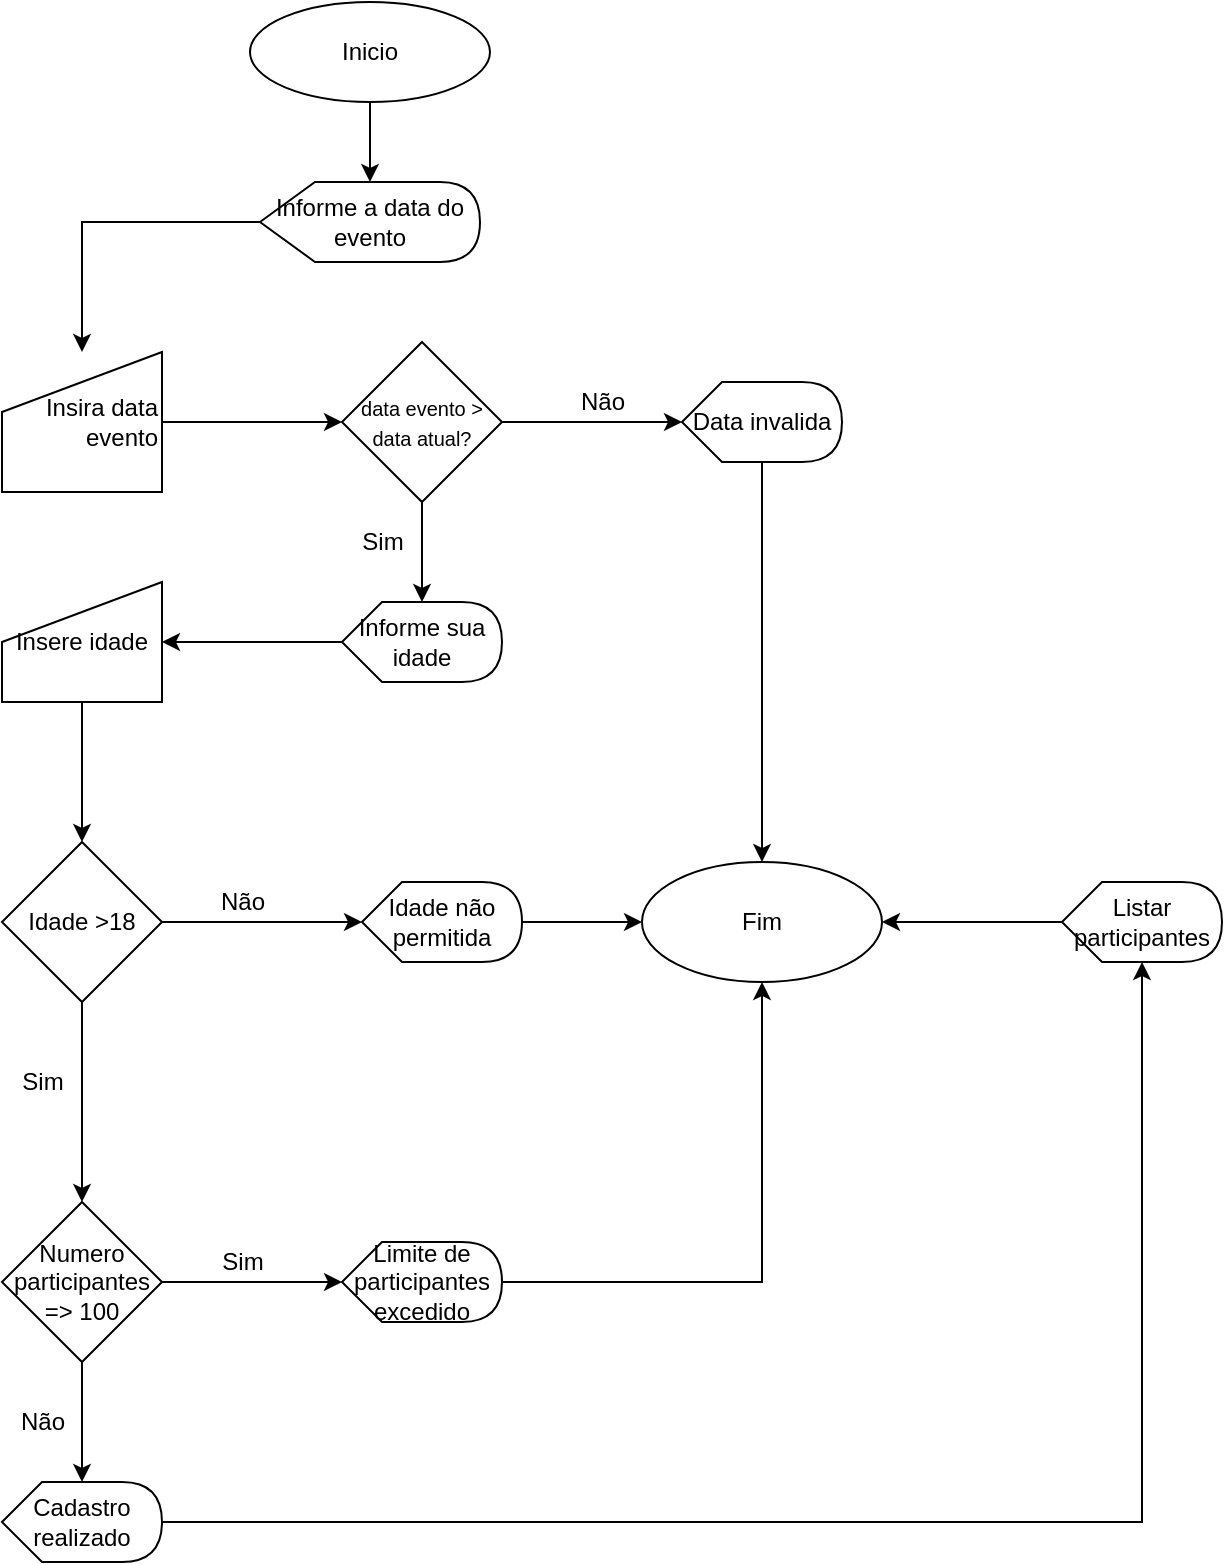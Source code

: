 <mxfile version="15.1.4" type="github">
  <diagram name="Page-1" id="9f46799a-70d6-7492-0946-bef42562c5a5">
    <mxGraphModel dx="828" dy="452" grid="1" gridSize="10" guides="1" tooltips="1" connect="1" arrows="1" fold="1" page="1" pageScale="1" pageWidth="1100" pageHeight="850" background="none" math="0" shadow="0">
      <root>
        <mxCell id="0" />
        <mxCell id="1" parent="0" />
        <mxCell id="lGMY2SIQka-8R2fZuXJN-4" value="" style="edgeStyle=orthogonalEdgeStyle;rounded=0;orthogonalLoop=1;jettySize=auto;html=1;" edge="1" parent="1" source="JDeKZ6o-c1EQQPIwSbDQ-1" target="lGMY2SIQka-8R2fZuXJN-3">
          <mxGeometry relative="1" as="geometry" />
        </mxCell>
        <mxCell id="JDeKZ6o-c1EQQPIwSbDQ-1" value="Inicio" style="ellipse;whiteSpace=wrap;html=1;" parent="1" vertex="1">
          <mxGeometry x="264" y="10" width="120" height="50" as="geometry" />
        </mxCell>
        <mxCell id="lGMY2SIQka-8R2fZuXJN-7" value="" style="edgeStyle=orthogonalEdgeStyle;rounded=0;orthogonalLoop=1;jettySize=auto;html=1;" edge="1" parent="1" source="lGMY2SIQka-8R2fZuXJN-3" target="lGMY2SIQka-8R2fZuXJN-5">
          <mxGeometry relative="1" as="geometry" />
        </mxCell>
        <mxCell id="lGMY2SIQka-8R2fZuXJN-3" value="Informe a data do evento" style="shape=display;whiteSpace=wrap;html=1;" vertex="1" parent="1">
          <mxGeometry x="269" y="100" width="110" height="40" as="geometry" />
        </mxCell>
        <mxCell id="lGMY2SIQka-8R2fZuXJN-10" value="" style="edgeStyle=orthogonalEdgeStyle;rounded=0;orthogonalLoop=1;jettySize=auto;html=1;" edge="1" parent="1" source="lGMY2SIQka-8R2fZuXJN-5" target="lGMY2SIQka-8R2fZuXJN-9">
          <mxGeometry relative="1" as="geometry" />
        </mxCell>
        <mxCell id="lGMY2SIQka-8R2fZuXJN-5" value="&lt;div&gt;&lt;span&gt;Insira data evento&lt;/span&gt;&lt;/div&gt;" style="shape=manualInput;whiteSpace=wrap;html=1;align=right;" vertex="1" parent="1">
          <mxGeometry x="140" y="185" width="80" height="70" as="geometry" />
        </mxCell>
        <mxCell id="lGMY2SIQka-8R2fZuXJN-12" value="" style="edgeStyle=orthogonalEdgeStyle;rounded=0;orthogonalLoop=1;jettySize=auto;html=1;" edge="1" parent="1" source="lGMY2SIQka-8R2fZuXJN-9" target="lGMY2SIQka-8R2fZuXJN-11">
          <mxGeometry relative="1" as="geometry" />
        </mxCell>
        <mxCell id="lGMY2SIQka-8R2fZuXJN-15" value="" style="edgeStyle=orthogonalEdgeStyle;rounded=0;orthogonalLoop=1;jettySize=auto;html=1;" edge="1" parent="1" source="lGMY2SIQka-8R2fZuXJN-9" target="lGMY2SIQka-8R2fZuXJN-14">
          <mxGeometry relative="1" as="geometry" />
        </mxCell>
        <mxCell id="lGMY2SIQka-8R2fZuXJN-9" value="&lt;font style=&quot;font-size: 10px&quot;&gt;data evento &amp;gt; data atual?&lt;/font&gt;" style="rhombus;whiteSpace=wrap;html=1;align=center;" vertex="1" parent="1">
          <mxGeometry x="310" y="180" width="80" height="80" as="geometry" />
        </mxCell>
        <mxCell id="lGMY2SIQka-8R2fZuXJN-36" value="" style="edgeStyle=orthogonalEdgeStyle;rounded=0;orthogonalLoop=1;jettySize=auto;html=1;" edge="1" parent="1" source="lGMY2SIQka-8R2fZuXJN-11" target="lGMY2SIQka-8R2fZuXJN-28">
          <mxGeometry relative="1" as="geometry" />
        </mxCell>
        <mxCell id="lGMY2SIQka-8R2fZuXJN-11" value="Data invalida" style="shape=display;whiteSpace=wrap;html=1;" vertex="1" parent="1">
          <mxGeometry x="480" y="200" width="80" height="40" as="geometry" />
        </mxCell>
        <mxCell id="lGMY2SIQka-8R2fZuXJN-18" value="" style="edgeStyle=orthogonalEdgeStyle;rounded=0;orthogonalLoop=1;jettySize=auto;html=1;" edge="1" parent="1" source="lGMY2SIQka-8R2fZuXJN-13" target="lGMY2SIQka-8R2fZuXJN-17">
          <mxGeometry relative="1" as="geometry" />
        </mxCell>
        <mxCell id="lGMY2SIQka-8R2fZuXJN-13" value="Insere idade" style="shape=manualInput;whiteSpace=wrap;html=1;" vertex="1" parent="1">
          <mxGeometry x="140" y="300" width="80" height="60" as="geometry" />
        </mxCell>
        <mxCell id="lGMY2SIQka-8R2fZuXJN-16" value="" style="edgeStyle=orthogonalEdgeStyle;rounded=0;orthogonalLoop=1;jettySize=auto;html=1;" edge="1" parent="1" source="lGMY2SIQka-8R2fZuXJN-14" target="lGMY2SIQka-8R2fZuXJN-13">
          <mxGeometry relative="1" as="geometry" />
        </mxCell>
        <mxCell id="lGMY2SIQka-8R2fZuXJN-14" value="Informe sua idade" style="shape=display;whiteSpace=wrap;html=1;" vertex="1" parent="1">
          <mxGeometry x="310" y="310" width="80" height="40" as="geometry" />
        </mxCell>
        <mxCell id="lGMY2SIQka-8R2fZuXJN-21" value="" style="edgeStyle=orthogonalEdgeStyle;rounded=0;orthogonalLoop=1;jettySize=auto;html=1;" edge="1" parent="1" source="lGMY2SIQka-8R2fZuXJN-17" target="lGMY2SIQka-8R2fZuXJN-19">
          <mxGeometry relative="1" as="geometry" />
        </mxCell>
        <mxCell id="lGMY2SIQka-8R2fZuXJN-23" value="" style="edgeStyle=orthogonalEdgeStyle;rounded=0;orthogonalLoop=1;jettySize=auto;html=1;" edge="1" parent="1" source="lGMY2SIQka-8R2fZuXJN-17" target="lGMY2SIQka-8R2fZuXJN-22">
          <mxGeometry relative="1" as="geometry" />
        </mxCell>
        <mxCell id="lGMY2SIQka-8R2fZuXJN-17" value="Idade &amp;gt;18" style="rhombus;whiteSpace=wrap;html=1;" vertex="1" parent="1">
          <mxGeometry x="140" y="430" width="80" height="80" as="geometry" />
        </mxCell>
        <mxCell id="lGMY2SIQka-8R2fZuXJN-35" value="" style="edgeStyle=orthogonalEdgeStyle;rounded=0;orthogonalLoop=1;jettySize=auto;html=1;" edge="1" parent="1" source="lGMY2SIQka-8R2fZuXJN-19" target="lGMY2SIQka-8R2fZuXJN-28">
          <mxGeometry relative="1" as="geometry" />
        </mxCell>
        <mxCell id="lGMY2SIQka-8R2fZuXJN-19" value="Idade não permitida" style="shape=display;whiteSpace=wrap;html=1;" vertex="1" parent="1">
          <mxGeometry x="320" y="450" width="80" height="40" as="geometry" />
        </mxCell>
        <mxCell id="lGMY2SIQka-8R2fZuXJN-34" value="" style="edgeStyle=orthogonalEdgeStyle;rounded=0;orthogonalLoop=1;jettySize=auto;html=1;" edge="1" parent="1" source="lGMY2SIQka-8R2fZuXJN-20" target="lGMY2SIQka-8R2fZuXJN-28">
          <mxGeometry relative="1" as="geometry" />
        </mxCell>
        <mxCell id="lGMY2SIQka-8R2fZuXJN-20" value="Limite de participantes excedido" style="shape=display;whiteSpace=wrap;html=1;" vertex="1" parent="1">
          <mxGeometry x="310" y="630" width="80" height="40" as="geometry" />
        </mxCell>
        <mxCell id="lGMY2SIQka-8R2fZuXJN-24" value="" style="edgeStyle=orthogonalEdgeStyle;rounded=0;orthogonalLoop=1;jettySize=auto;html=1;" edge="1" parent="1" source="lGMY2SIQka-8R2fZuXJN-22" target="lGMY2SIQka-8R2fZuXJN-20">
          <mxGeometry relative="1" as="geometry" />
        </mxCell>
        <mxCell id="lGMY2SIQka-8R2fZuXJN-31" value="" style="edgeStyle=orthogonalEdgeStyle;rounded=0;orthogonalLoop=1;jettySize=auto;html=1;" edge="1" parent="1" source="lGMY2SIQka-8R2fZuXJN-22" target="lGMY2SIQka-8R2fZuXJN-30">
          <mxGeometry relative="1" as="geometry" />
        </mxCell>
        <mxCell id="lGMY2SIQka-8R2fZuXJN-22" value="Numero participantes =&amp;gt; 100" style="rhombus;whiteSpace=wrap;html=1;" vertex="1" parent="1">
          <mxGeometry x="140" y="610" width="80" height="80" as="geometry" />
        </mxCell>
        <mxCell id="lGMY2SIQka-8R2fZuXJN-29" value="" style="edgeStyle=orthogonalEdgeStyle;rounded=0;orthogonalLoop=1;jettySize=auto;html=1;" edge="1" parent="1" source="lGMY2SIQka-8R2fZuXJN-26" target="lGMY2SIQka-8R2fZuXJN-28">
          <mxGeometry relative="1" as="geometry" />
        </mxCell>
        <mxCell id="lGMY2SIQka-8R2fZuXJN-26" value="Listar participantes" style="shape=display;whiteSpace=wrap;html=1;" vertex="1" parent="1">
          <mxGeometry x="670" y="450" width="80" height="40" as="geometry" />
        </mxCell>
        <mxCell id="lGMY2SIQka-8R2fZuXJN-28" value="Fim" style="ellipse;whiteSpace=wrap;html=1;" vertex="1" parent="1">
          <mxGeometry x="460" y="440" width="120" height="60" as="geometry" />
        </mxCell>
        <mxCell id="lGMY2SIQka-8R2fZuXJN-33" value="" style="edgeStyle=orthogonalEdgeStyle;rounded=0;orthogonalLoop=1;jettySize=auto;html=1;" edge="1" parent="1" source="lGMY2SIQka-8R2fZuXJN-30" target="lGMY2SIQka-8R2fZuXJN-26">
          <mxGeometry relative="1" as="geometry" />
        </mxCell>
        <mxCell id="lGMY2SIQka-8R2fZuXJN-30" value="Cadastro realizado" style="shape=display;whiteSpace=wrap;html=1;" vertex="1" parent="1">
          <mxGeometry x="140" y="750" width="80" height="40" as="geometry" />
        </mxCell>
        <mxCell id="lGMY2SIQka-8R2fZuXJN-37" value="Não" style="text;html=1;align=center;verticalAlign=middle;resizable=0;points=[];autosize=1;strokeColor=none;fillColor=none;" vertex="1" parent="1">
          <mxGeometry x="140" y="710" width="40" height="20" as="geometry" />
        </mxCell>
        <mxCell id="lGMY2SIQka-8R2fZuXJN-38" value="Não" style="text;html=1;align=center;verticalAlign=middle;resizable=0;points=[];autosize=1;strokeColor=none;fillColor=none;" vertex="1" parent="1">
          <mxGeometry x="240" y="450" width="40" height="20" as="geometry" />
        </mxCell>
        <mxCell id="lGMY2SIQka-8R2fZuXJN-39" value="Não" style="text;html=1;align=center;verticalAlign=middle;resizable=0;points=[];autosize=1;strokeColor=none;fillColor=none;" vertex="1" parent="1">
          <mxGeometry x="420" y="200" width="40" height="20" as="geometry" />
        </mxCell>
        <mxCell id="lGMY2SIQka-8R2fZuXJN-40" value="Sim" style="text;html=1;align=center;verticalAlign=middle;resizable=0;points=[];autosize=1;strokeColor=none;fillColor=none;" vertex="1" parent="1">
          <mxGeometry x="240" y="630" width="40" height="20" as="geometry" />
        </mxCell>
        <mxCell id="lGMY2SIQka-8R2fZuXJN-41" value="Sim" style="text;html=1;align=center;verticalAlign=middle;resizable=0;points=[];autosize=1;strokeColor=none;fillColor=none;" vertex="1" parent="1">
          <mxGeometry x="140" y="540" width="40" height="20" as="geometry" />
        </mxCell>
        <mxCell id="lGMY2SIQka-8R2fZuXJN-42" value="Sim" style="text;html=1;align=center;verticalAlign=middle;resizable=0;points=[];autosize=1;strokeColor=none;fillColor=none;" vertex="1" parent="1">
          <mxGeometry x="310" y="270" width="40" height="20" as="geometry" />
        </mxCell>
      </root>
    </mxGraphModel>
  </diagram>
</mxfile>

